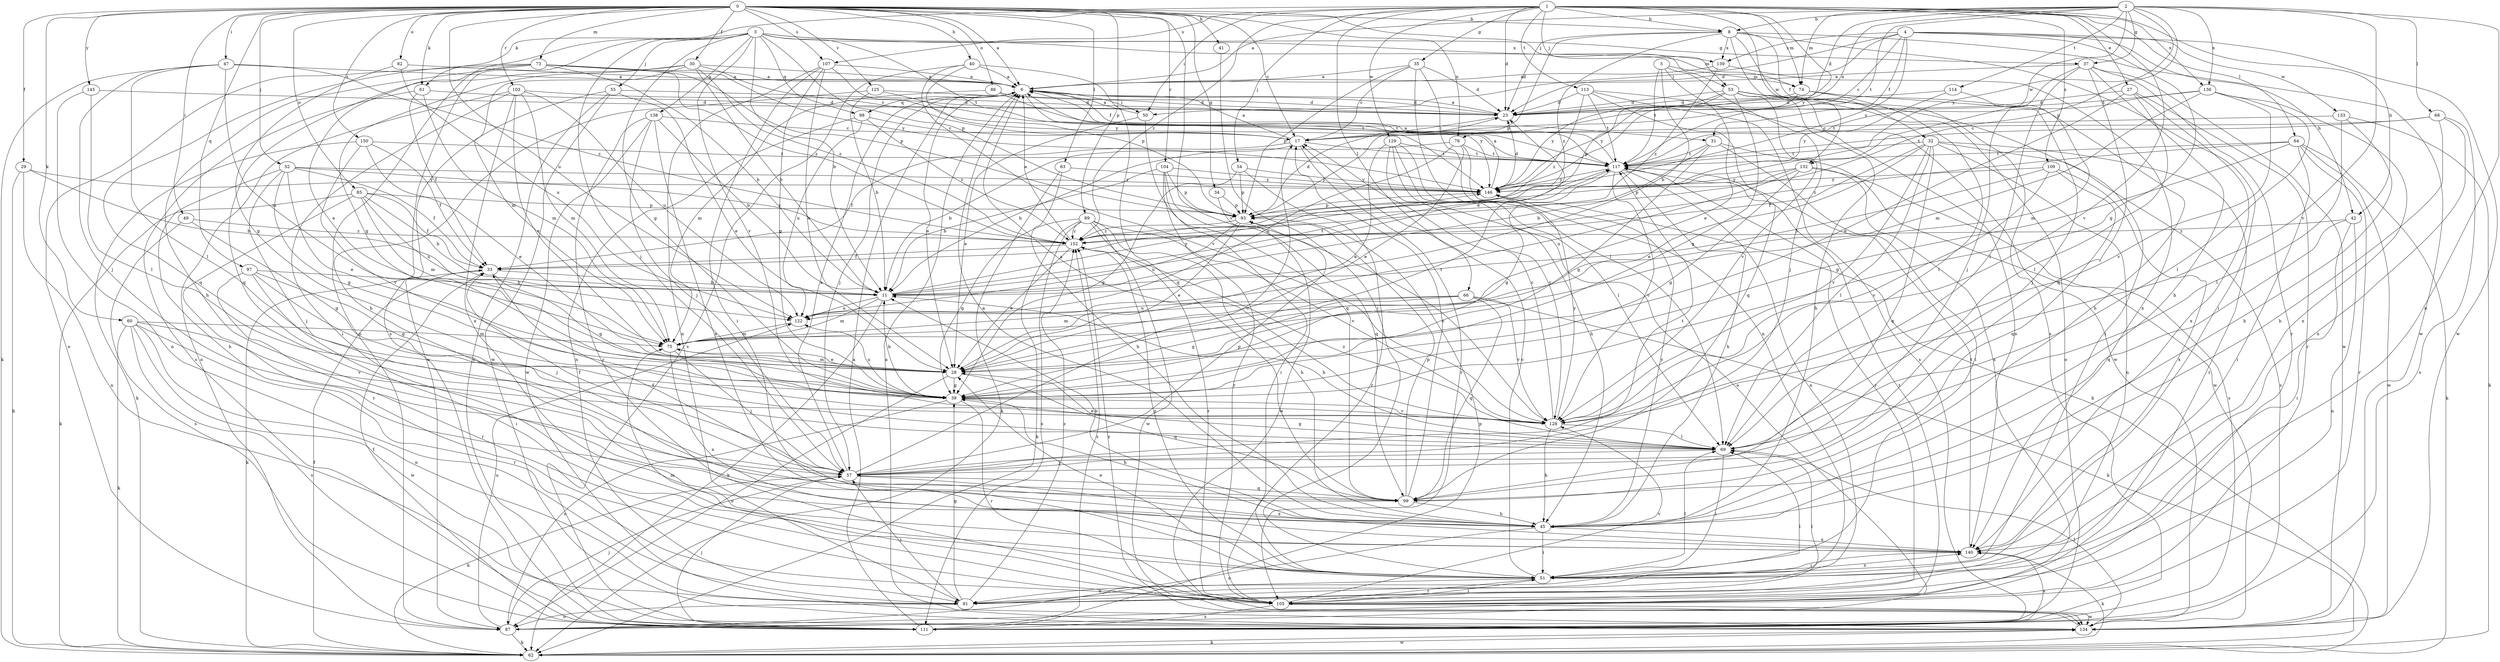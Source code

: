strict digraph  {
0;
1;
2;
3;
4;
5;
6;
8;
11;
17;
23;
27;
28;
29;
30;
31;
32;
33;
34;
35;
37;
39;
40;
41;
42;
45;
47;
49;
50;
51;
52;
53;
54;
55;
57;
60;
61;
62;
63;
64;
66;
68;
69;
73;
74;
75;
76;
81;
82;
85;
86;
87;
89;
93;
97;
98;
99;
103;
104;
105;
107;
109;
111;
113;
114;
117;
122;
125;
128;
129;
132;
133;
134;
136;
138;
139;
140;
145;
146;
150;
152;
0 -> 6  [label=a];
0 -> 8  [label=b];
0 -> 17  [label=c];
0 -> 29  [label=f];
0 -> 30  [label=f];
0 -> 34  [label=g];
0 -> 40  [label=h];
0 -> 41  [label=h];
0 -> 47  [label=i];
0 -> 49  [label=i];
0 -> 52  [label=j];
0 -> 53  [label=j];
0 -> 60  [label=k];
0 -> 61  [label=k];
0 -> 63  [label=l];
0 -> 73  [label=m];
0 -> 76  [label=n];
0 -> 82  [label=o];
0 -> 85  [label=o];
0 -> 86  [label=o];
0 -> 89  [label=p];
0 -> 97  [label=q];
0 -> 103  [label=r];
0 -> 104  [label=r];
0 -> 107  [label=s];
0 -> 122  [label=u];
0 -> 125  [label=v];
0 -> 128  [label=v];
0 -> 145  [label=y];
0 -> 150  [label=z];
1 -> 8  [label=b];
1 -> 23  [label=d];
1 -> 27  [label=e];
1 -> 35  [label=g];
1 -> 42  [label=h];
1 -> 50  [label=i];
1 -> 53  [label=j];
1 -> 54  [label=j];
1 -> 61  [label=k];
1 -> 64  [label=l];
1 -> 66  [label=l];
1 -> 74  [label=m];
1 -> 107  [label=s];
1 -> 109  [label=s];
1 -> 113  [label=t];
1 -> 128  [label=v];
1 -> 129  [label=w];
1 -> 132  [label=w];
1 -> 136  [label=x];
1 -> 146  [label=y];
1 -> 152  [label=z];
2 -> 6  [label=a];
2 -> 8  [label=b];
2 -> 23  [label=d];
2 -> 37  [label=g];
2 -> 68  [label=l];
2 -> 74  [label=m];
2 -> 76  [label=n];
2 -> 81  [label=n];
2 -> 93  [label=p];
2 -> 114  [label=t];
2 -> 117  [label=t];
2 -> 128  [label=v];
2 -> 132  [label=w];
2 -> 136  [label=x];
2 -> 146  [label=y];
3 -> 11  [label=b];
3 -> 37  [label=g];
3 -> 39  [label=g];
3 -> 55  [label=j];
3 -> 57  [label=j];
3 -> 74  [label=m];
3 -> 87  [label=o];
3 -> 93  [label=p];
3 -> 98  [label=q];
3 -> 111  [label=s];
3 -> 117  [label=t];
3 -> 128  [label=v];
3 -> 138  [label=x];
3 -> 139  [label=x];
4 -> 17  [label=c];
4 -> 23  [label=d];
4 -> 31  [label=f];
4 -> 39  [label=g];
4 -> 42  [label=h];
4 -> 50  [label=i];
4 -> 133  [label=w];
4 -> 134  [label=w];
4 -> 139  [label=x];
4 -> 146  [label=y];
5 -> 11  [label=b];
5 -> 28  [label=e];
5 -> 57  [label=j];
5 -> 74  [label=m];
5 -> 117  [label=t];
6 -> 23  [label=d];
6 -> 28  [label=e];
6 -> 31  [label=f];
6 -> 50  [label=i];
6 -> 57  [label=j];
6 -> 98  [label=q];
6 -> 146  [label=y];
8 -> 23  [label=d];
8 -> 32  [label=f];
8 -> 51  [label=i];
8 -> 87  [label=o];
8 -> 93  [label=p];
8 -> 111  [label=s];
8 -> 134  [label=w];
8 -> 139  [label=x];
8 -> 152  [label=z];
11 -> 23  [label=d];
11 -> 62  [label=k];
11 -> 75  [label=m];
11 -> 117  [label=t];
11 -> 122  [label=u];
11 -> 146  [label=y];
17 -> 6  [label=a];
17 -> 11  [label=b];
17 -> 33  [label=f];
17 -> 105  [label=r];
17 -> 117  [label=t];
23 -> 6  [label=a];
23 -> 17  [label=c];
27 -> 23  [label=d];
27 -> 28  [label=e];
27 -> 69  [label=l];
27 -> 105  [label=r];
27 -> 140  [label=x];
28 -> 39  [label=g];
28 -> 75  [label=m];
28 -> 87  [label=o];
28 -> 99  [label=q];
28 -> 117  [label=t];
29 -> 11  [label=b];
29 -> 62  [label=k];
29 -> 81  [label=n];
29 -> 146  [label=y];
30 -> 6  [label=a];
30 -> 11  [label=b];
30 -> 17  [label=c];
30 -> 39  [label=g];
30 -> 75  [label=m];
30 -> 99  [label=q];
30 -> 152  [label=z];
31 -> 11  [label=b];
31 -> 39  [label=g];
31 -> 51  [label=i];
31 -> 117  [label=t];
31 -> 134  [label=w];
32 -> 28  [label=e];
32 -> 33  [label=f];
32 -> 69  [label=l];
32 -> 81  [label=n];
32 -> 99  [label=q];
32 -> 105  [label=r];
32 -> 111  [label=s];
32 -> 117  [label=t];
32 -> 128  [label=v];
33 -> 11  [label=b];
33 -> 39  [label=g];
33 -> 62  [label=k];
34 -> 93  [label=p];
34 -> 134  [label=w];
35 -> 6  [label=a];
35 -> 17  [label=c];
35 -> 23  [label=d];
35 -> 69  [label=l];
35 -> 81  [label=n];
35 -> 93  [label=p];
37 -> 6  [label=a];
37 -> 45  [label=h];
37 -> 57  [label=j];
37 -> 69  [label=l];
37 -> 99  [label=q];
37 -> 105  [label=r];
37 -> 134  [label=w];
39 -> 11  [label=b];
39 -> 45  [label=h];
39 -> 87  [label=o];
39 -> 105  [label=r];
39 -> 122  [label=u];
39 -> 128  [label=v];
40 -> 6  [label=a];
40 -> 93  [label=p];
40 -> 99  [label=q];
40 -> 111  [label=s];
40 -> 128  [label=v];
41 -> 51  [label=i];
42 -> 51  [label=i];
42 -> 81  [label=n];
42 -> 99  [label=q];
42 -> 152  [label=z];
45 -> 6  [label=a];
45 -> 11  [label=b];
45 -> 51  [label=i];
45 -> 87  [label=o];
45 -> 140  [label=x];
45 -> 146  [label=y];
47 -> 6  [label=a];
47 -> 57  [label=j];
47 -> 62  [label=k];
47 -> 69  [label=l];
47 -> 75  [label=m];
47 -> 152  [label=z];
49 -> 39  [label=g];
49 -> 111  [label=s];
49 -> 152  [label=z];
50 -> 6  [label=a];
50 -> 28  [label=e];
50 -> 99  [label=q];
51 -> 17  [label=c];
51 -> 28  [label=e];
51 -> 69  [label=l];
51 -> 81  [label=n];
51 -> 105  [label=r];
51 -> 140  [label=x];
51 -> 152  [label=z];
52 -> 28  [label=e];
52 -> 33  [label=f];
52 -> 39  [label=g];
52 -> 45  [label=h];
52 -> 57  [label=j];
52 -> 146  [label=y];
52 -> 152  [label=z];
53 -> 23  [label=d];
53 -> 39  [label=g];
53 -> 45  [label=h];
53 -> 51  [label=i];
53 -> 87  [label=o];
53 -> 93  [label=p];
53 -> 128  [label=v];
53 -> 146  [label=y];
54 -> 39  [label=g];
54 -> 93  [label=p];
54 -> 105  [label=r];
54 -> 146  [label=y];
55 -> 23  [label=d];
55 -> 28  [label=e];
55 -> 87  [label=o];
55 -> 111  [label=s];
55 -> 134  [label=w];
57 -> 6  [label=a];
57 -> 17  [label=c];
57 -> 33  [label=f];
57 -> 62  [label=k];
57 -> 93  [label=p];
57 -> 99  [label=q];
57 -> 117  [label=t];
57 -> 140  [label=x];
60 -> 62  [label=k];
60 -> 75  [label=m];
60 -> 81  [label=n];
60 -> 105  [label=r];
60 -> 111  [label=s];
60 -> 128  [label=v];
60 -> 134  [label=w];
61 -> 23  [label=d];
61 -> 33  [label=f];
61 -> 75  [label=m];
61 -> 111  [label=s];
62 -> 33  [label=f];
62 -> 134  [label=w];
63 -> 45  [label=h];
63 -> 62  [label=k];
63 -> 146  [label=y];
64 -> 39  [label=g];
64 -> 51  [label=i];
64 -> 62  [label=k];
64 -> 105  [label=r];
64 -> 117  [label=t];
64 -> 134  [label=w];
64 -> 152  [label=z];
66 -> 39  [label=g];
66 -> 62  [label=k];
66 -> 75  [label=m];
66 -> 99  [label=q];
66 -> 122  [label=u];
66 -> 128  [label=v];
68 -> 17  [label=c];
68 -> 45  [label=h];
68 -> 111  [label=s];
68 -> 117  [label=t];
68 -> 140  [label=x];
69 -> 11  [label=b];
69 -> 28  [label=e];
69 -> 39  [label=g];
69 -> 51  [label=i];
69 -> 57  [label=j];
69 -> 152  [label=z];
73 -> 6  [label=a];
73 -> 11  [label=b];
73 -> 28  [label=e];
73 -> 45  [label=h];
73 -> 87  [label=o];
73 -> 93  [label=p];
73 -> 99  [label=q];
73 -> 146  [label=y];
73 -> 152  [label=z];
74 -> 23  [label=d];
74 -> 45  [label=h];
74 -> 57  [label=j];
74 -> 69  [label=l];
74 -> 146  [label=y];
75 -> 28  [label=e];
75 -> 57  [label=j];
75 -> 140  [label=x];
76 -> 11  [label=b];
76 -> 28  [label=e];
76 -> 62  [label=k];
76 -> 117  [label=t];
76 -> 122  [label=u];
81 -> 39  [label=g];
81 -> 57  [label=j];
81 -> 69  [label=l];
81 -> 87  [label=o];
81 -> 152  [label=z];
82 -> 6  [label=a];
82 -> 39  [label=g];
82 -> 122  [label=u];
85 -> 11  [label=b];
85 -> 33  [label=f];
85 -> 62  [label=k];
85 -> 75  [label=m];
85 -> 93  [label=p];
85 -> 105  [label=r];
85 -> 122  [label=u];
86 -> 23  [label=d];
86 -> 75  [label=m];
86 -> 117  [label=t];
87 -> 57  [label=j];
87 -> 62  [label=k];
87 -> 122  [label=u];
89 -> 39  [label=g];
89 -> 45  [label=h];
89 -> 62  [label=k];
89 -> 105  [label=r];
89 -> 111  [label=s];
89 -> 128  [label=v];
89 -> 134  [label=w];
89 -> 152  [label=z];
93 -> 23  [label=d];
93 -> 28  [label=e];
93 -> 122  [label=u];
93 -> 152  [label=z];
97 -> 11  [label=b];
97 -> 39  [label=g];
97 -> 51  [label=i];
97 -> 57  [label=j];
97 -> 105  [label=r];
98 -> 17  [label=c];
98 -> 81  [label=n];
98 -> 122  [label=u];
98 -> 152  [label=z];
99 -> 17  [label=c];
99 -> 33  [label=f];
99 -> 45  [label=h];
99 -> 93  [label=p];
103 -> 23  [label=d];
103 -> 28  [label=e];
103 -> 51  [label=i];
103 -> 75  [label=m];
103 -> 87  [label=o];
103 -> 122  [label=u];
103 -> 140  [label=x];
104 -> 11  [label=b];
104 -> 51  [label=i];
104 -> 93  [label=p];
104 -> 99  [label=q];
104 -> 105  [label=r];
104 -> 146  [label=y];
105 -> 51  [label=i];
105 -> 69  [label=l];
105 -> 75  [label=m];
105 -> 111  [label=s];
105 -> 117  [label=t];
105 -> 128  [label=v];
105 -> 134  [label=w];
107 -> 6  [label=a];
107 -> 28  [label=e];
107 -> 39  [label=g];
107 -> 51  [label=i];
107 -> 81  [label=n];
107 -> 146  [label=y];
109 -> 11  [label=b];
109 -> 99  [label=q];
109 -> 128  [label=v];
109 -> 140  [label=x];
109 -> 146  [label=y];
111 -> 6  [label=a];
111 -> 33  [label=f];
111 -> 57  [label=j];
111 -> 93  [label=p];
111 -> 140  [label=x];
111 -> 152  [label=z];
113 -> 23  [label=d];
113 -> 99  [label=q];
113 -> 111  [label=s];
113 -> 117  [label=t];
113 -> 134  [label=w];
113 -> 152  [label=z];
114 -> 23  [label=d];
114 -> 75  [label=m];
114 -> 146  [label=y];
117 -> 6  [label=a];
117 -> 39  [label=g];
117 -> 45  [label=h];
117 -> 81  [label=n];
117 -> 105  [label=r];
117 -> 128  [label=v];
117 -> 146  [label=y];
122 -> 75  [label=m];
125 -> 11  [label=b];
125 -> 23  [label=d];
125 -> 45  [label=h];
125 -> 117  [label=t];
128 -> 6  [label=a];
128 -> 17  [label=c];
128 -> 45  [label=h];
128 -> 69  [label=l];
128 -> 146  [label=y];
129 -> 28  [label=e];
129 -> 45  [label=h];
129 -> 69  [label=l];
129 -> 87  [label=o];
129 -> 117  [label=t];
129 -> 128  [label=v];
132 -> 39  [label=g];
132 -> 93  [label=p];
132 -> 111  [label=s];
132 -> 122  [label=u];
132 -> 140  [label=x];
132 -> 146  [label=y];
133 -> 17  [label=c];
133 -> 45  [label=h];
133 -> 62  [label=k];
133 -> 69  [label=l];
134 -> 6  [label=a];
134 -> 62  [label=k];
134 -> 69  [label=l];
134 -> 152  [label=z];
136 -> 23  [label=d];
136 -> 69  [label=l];
136 -> 75  [label=m];
136 -> 117  [label=t];
136 -> 128  [label=v];
136 -> 140  [label=x];
138 -> 11  [label=b];
138 -> 17  [label=c];
138 -> 57  [label=j];
138 -> 105  [label=r];
138 -> 134  [label=w];
138 -> 140  [label=x];
139 -> 6  [label=a];
139 -> 140  [label=x];
139 -> 152  [label=z];
140 -> 51  [label=i];
140 -> 62  [label=k];
140 -> 117  [label=t];
145 -> 23  [label=d];
145 -> 69  [label=l];
145 -> 81  [label=n];
146 -> 6  [label=a];
146 -> 23  [label=d];
146 -> 93  [label=p];
150 -> 28  [label=e];
150 -> 33  [label=f];
150 -> 62  [label=k];
150 -> 117  [label=t];
150 -> 128  [label=v];
152 -> 6  [label=a];
152 -> 28  [label=e];
152 -> 33  [label=f];
}
